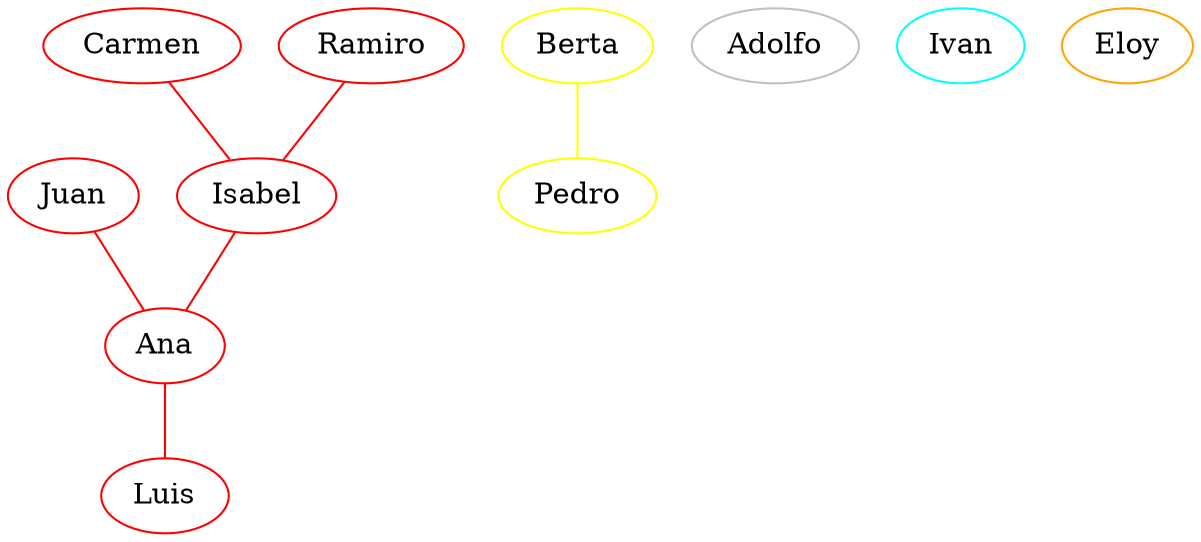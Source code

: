 strict graph G {
  1 [ color="red" label="Ana" ];
  2 [ color="yellow" label="Berta" ];
  3 [ color="gray" label="Adolfo" ];
  4 [ color="cyan" label="Ivan" ];
  5 [ color="red" label="Carmen" ];
  6 [ color="red" label="Luis" ];
  7 [ color="red" label="Juan" ];
  8 [ color="yellow" label="Pedro" ];
  9 [ color="red" label="Ramiro" ];
  10 [ color="orange" label="Eloy" ];
  11 [ color="red" label="Isabel" ];
  1 -- 6 [ color="red" label="" ];
  2 -- 8 [ color="yellow" label="" ];
  9 -- 11 [ color="red" label="" ];
  5 -- 11 [ color="red" label="" ];
  7 -- 1 [ color="red" label="" ];
  11 -- 1 [ color="red" label="" ];
}
